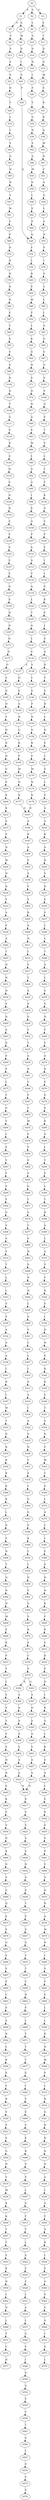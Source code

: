 strict digraph  {
	S0 -> S1 [ label = E ];
	S0 -> S2 [ label = A ];
	S0 -> S3 [ label = G ];
	S1 -> S4 [ label = A ];
	S1 -> S5 [ label = S ];
	S2 -> S6 [ label = L ];
	S3 -> S7 [ label = E ];
	S4 -> S8 [ label = M ];
	S5 -> S9 [ label = C ];
	S6 -> S10 [ label = A ];
	S7 -> S11 [ label = T ];
	S8 -> S12 [ label = D ];
	S9 -> S13 [ label = V ];
	S10 -> S14 [ label = D ];
	S11 -> S15 [ label = D ];
	S12 -> S16 [ label = I ];
	S13 -> S17 [ label = A ];
	S14 -> S18 [ label = N ];
	S15 -> S19 [ label = Q ];
	S16 -> S20 [ label = S ];
	S17 -> S21 [ label = S ];
	S18 -> S22 [ label = I ];
	S19 -> S23 [ label = M ];
	S20 -> S24 [ label = P ];
	S21 -> S25 [ label = D ];
	S22 -> S26 [ label = F ];
	S23 -> S27 [ label = E ];
	S24 -> S28 [ label = Q ];
	S25 -> S29 [ label = T ];
	S26 -> S30 [ label = Y ];
	S27 -> S31 [ label = R ];
	S28 -> S32 [ label = F ];
	S29 -> S33 [ label = I ];
	S30 -> S34 [ label = G ];
	S31 -> S35 [ label = R ];
	S32 -> S36 [ label = L ];
	S33 -> S37 [ label = L ];
	S34 -> S38 [ label = N ];
	S35 -> S39 [ label = Q ];
	S36 -> S40 [ label = R ];
	S37 -> S41 [ label = V ];
	S38 -> S42 [ label = E ];
	S39 -> S43 [ label = M ];
	S40 -> S44 [ label = E ];
	S41 -> S45 [ label = G ];
	S42 -> S46 [ label = A ];
	S43 -> S47 [ label = H ];
	S44 -> S48 [ label = W ];
	S45 -> S49 [ label = H ];
	S46 -> S50 [ label = M ];
	S47 -> S51 [ label = F ];
	S48 -> S52 [ label = P ];
	S49 -> S53 [ label = H ];
	S50 -> S54 [ label = D ];
	S51 -> S55 [ label = A ];
	S52 -> S56 [ label = L ];
	S53 -> S57 [ label = Y ];
	S54 -> S58 [ label = I ];
	S55 -> S59 [ label = S ];
	S56 -> S60 [ label = K ];
	S57 -> S61 [ label = M ];
	S58 -> S62 [ label = S ];
	S59 -> S63 [ label = L ];
	S60 -> S64 [ label = G ];
	S61 -> S65 [ label = S ];
	S62 -> S66 [ label = P ];
	S63 -> S67 [ label = A ];
	S64 -> S68 [ label = H ];
	S65 -> S69 [ label = S ];
	S66 -> S28 [ label = Q ];
	S67 -> S70 [ label = N ];
	S68 -> S71 [ label = S ];
	S69 -> S72 [ label = H ];
	S70 -> S73 [ label = V ];
	S71 -> S74 [ label = Q ];
	S72 -> S75 [ label = H ];
	S73 -> S76 [ label = I ];
	S74 -> S77 [ label = H ];
	S75 -> S78 [ label = H ];
	S76 -> S79 [ label = S ];
	S77 -> S80 [ label = A ];
	S78 -> S81 [ label = D ];
	S79 -> S82 [ label = T ];
	S80 -> S83 [ label = E ];
	S81 -> S84 [ label = H ];
	S82 -> S85 [ label = L ];
	S83 -> S86 [ label = W ];
	S84 -> S87 [ label = E ];
	S85 -> S88 [ label = I ];
	S86 -> S89 [ label = L ];
	S87 -> S90 [ label = Y ];
	S88 -> S91 [ label = A ];
	S89 -> S92 [ label = G ];
	S90 -> S93 [ label = E ];
	S91 -> S94 [ label = G ];
	S92 -> S95 [ label = A ];
	S93 -> S96 [ label = G ];
	S94 -> S97 [ label = G ];
	S95 -> S98 [ label = I ];
	S96 -> S99 [ label = S ];
	S97 -> S100 [ label = G ];
	S98 -> S101 [ label = E ];
	S99 -> S102 [ label = D ];
	S100 -> S103 [ label = P ];
	S101 -> S104 [ label = G ];
	S102 -> S105 [ label = D ];
	S103 -> S106 [ label = P ];
	S104 -> S107 [ label = P ];
	S105 -> S108 [ label = T ];
	S106 -> S109 [ label = A ];
	S107 -> S110 [ label = V ];
	S108 -> S111 [ label = G ];
	S109 -> S112 [ label = P ];
	S110 -> S113 [ label = A ];
	S111 -> S114 [ label = E ];
	S112 -> S115 [ label = T ];
	S113 -> S116 [ label = V ];
	S114 -> S117 [ label = R ];
	S115 -> S118 [ label = V ];
	S116 -> S119 [ label = A ];
	S117 -> S120 [ label = S ];
	S118 -> S121 [ label = L ];
	S119 -> S122 [ label = L ];
	S120 -> S123 [ label = H ];
	S121 -> S124 [ label = T ];
	S122 -> S125 [ label = T ];
	S123 -> S126 [ label = S ];
	S124 -> S127 [ label = Y ];
	S125 -> S128 [ label = G ];
	S126 -> S129 [ label = H ];
	S127 -> S130 [ label = K ];
	S128 -> S131 [ label = L ];
	S129 -> S132 [ label = H ];
	S130 -> S133 [ label = G ];
	S131 -> S134 [ label = V ];
	S132 -> S135 [ label = E ];
	S133 -> S136 [ label = V ];
	S134 -> S137 [ label = A ];
	S134 -> S138 [ label = S ];
	S135 -> S139 [ label = P ];
	S136 -> S140 [ label = P ];
	S137 -> S141 [ label = H ];
	S138 -> S142 [ label = L ];
	S139 -> S143 [ label = S ];
	S140 -> S144 [ label = F ];
	S141 -> S145 [ label = E ];
	S142 -> S146 [ label = E ];
	S143 -> S147 [ label = E ];
	S144 -> S148 [ label = I ];
	S145 -> S149 [ label = A ];
	S146 -> S150 [ label = P ];
	S147 -> S151 [ label = E ];
	S148 -> S152 [ label = L ];
	S149 -> S153 [ label = N ];
	S150 -> S154 [ label = N ];
	S151 -> S155 [ label = D ];
	S152 -> S156 [ label = P ];
	S153 -> S157 [ label = G ];
	S154 -> S158 [ label = G ];
	S155 -> S159 [ label = E ];
	S156 -> S160 [ label = K ];
	S157 -> S161 [ label = K ];
	S158 -> S162 [ label = K ];
	S159 -> S163 [ label = H ];
	S160 -> S164 [ label = V ];
	S161 -> S165 [ label = F ];
	S162 -> S166 [ label = F ];
	S163 -> S167 [ label = H ];
	S164 -> S168 [ label = I ];
	S165 -> S169 [ label = M ];
	S166 -> S170 [ label = M ];
	S167 -> S171 [ label = H ];
	S168 -> S172 [ label = E ];
	S169 -> S173 [ label = N ];
	S170 -> S174 [ label = N ];
	S171 -> S175 [ label = D ];
	S172 -> S176 [ label = A ];
	S173 -> S177 [ label = K ];
	S174 -> S178 [ label = K ];
	S175 -> S179 [ label = G ];
	S176 -> S180 [ label = H ];
	S177 -> S181 [ label = D ];
	S178 -> S181 [ label = D ];
	S179 -> S182 [ label = E ];
	S180 -> S183 [ label = Y ];
	S181 -> S184 [ label = A ];
	S182 -> S185 [ label = D ];
	S183 -> S186 [ label = S ];
	S184 -> S187 [ label = R ];
	S185 -> S188 [ label = H ];
	S186 -> S189 [ label = R ];
	S187 -> S190 [ label = A ];
	S188 -> S191 [ label = Y ];
	S189 -> S192 [ label = L ];
	S190 -> S193 [ label = P ];
	S191 -> S194 [ label = H ];
	S192 -> S195 [ label = D ];
	S193 -> S196 [ label = A ];
	S194 -> S197 [ label = D ];
	S195 -> S198 [ label = E ];
	S196 -> S199 [ label = V ];
	S197 -> S200 [ label = H ];
	S198 -> S201 [ label = L ];
	S199 -> S202 [ label = E ];
	S200 -> S203 [ label = G ];
	S201 -> S204 [ label = S ];
	S202 -> S205 [ label = R ];
	S203 -> S206 [ label = E ];
	S204 -> S207 [ label = L ];
	S205 -> S208 [ label = A ];
	S206 -> S209 [ label = K ];
	S207 -> S210 [ label = V ];
	S208 -> S211 [ label = N ];
	S209 -> S212 [ label = K ];
	S210 -> S213 [ label = G ];
	S211 -> S214 [ label = I ];
	S212 -> S215 [ label = E ];
	S213 -> S216 [ label = G ];
	S214 -> S217 [ label = F ];
	S215 -> S218 [ label = S ];
	S216 -> S219 [ label = K ];
	S217 -> S220 [ label = T ];
	S218 -> S221 [ label = N ];
	S219 -> S222 [ label = A ];
	S220 -> S223 [ label = A ];
	S221 -> S224 [ label = W ];
	S222 -> S225 [ label = R ];
	S223 -> S226 [ label = E ];
	S224 -> S227 [ label = H ];
	S225 -> S228 [ label = V ];
	S226 -> S229 [ label = G ];
	S227 -> S230 [ label = D ];
	S228 -> S231 [ label = D ];
	S229 -> S232 [ label = T ];
	S230 -> S233 [ label = V ];
	S231 -> S234 [ label = E ];
	S232 -> S235 [ label = T ];
	S233 -> S236 [ label = A ];
	S234 -> S237 [ label = V ];
	S235 -> S238 [ label = A ];
	S236 -> S239 [ label = P ];
	S237 -> S240 [ label = L ];
	S238 -> S241 [ label = N ];
	S239 -> S242 [ label = A ];
	S240 -> S243 [ label = L ];
	S241 -> S244 [ label = Y ];
	S242 -> S245 [ label = T ];
	S243 -> S246 [ label = T ];
	S244 -> S247 [ label = F ];
	S245 -> S248 [ label = H ];
	S246 -> S249 [ label = A ];
	S247 -> S250 [ label = T ];
	S248 -> S251 [ label = N ];
	S249 -> S252 [ label = L ];
	S250 -> S253 [ label = M ];
	S251 -> S254 [ label = H ];
	S252 -> S255 [ label = S ];
	S253 -> S256 [ label = F ];
	S254 -> S257 [ label = S ];
	S255 -> S258 [ label = G ];
	S256 -> S259 [ label = F ];
	S257 -> S260 [ label = D ];
	S258 -> S261 [ label = N ];
	S259 -> S262 [ label = G ];
	S260 -> S263 [ label = S ];
	S261 -> S264 [ label = Y ];
	S262 -> S265 [ label = G ];
	S263 -> S266 [ label = D ];
	S264 -> S267 [ label = F ];
	S265 -> S268 [ label = G ];
	S266 -> S269 [ label = P ];
	S267 -> S270 [ label = A ];
	S268 -> S271 [ label = I ];
	S269 -> S272 [ label = E ];
	S270 -> S273 [ label = D ];
	S271 -> S274 [ label = G ];
	S272 -> S275 [ label = L ];
	S273 -> S276 [ label = E ];
	S274 -> S277 [ label = C ];
	S275 -> S278 [ label = C ];
	S276 -> S279 [ label = G ];
	S277 -> S280 [ label = S ];
	S278 -> S281 [ label = G ];
	S279 -> S282 [ label = E ];
	S280 -> S283 [ label = H ];
	S281 -> S284 [ label = Y ];
	S282 -> S285 [ label = R ];
	S283 -> S286 [ label = S ];
	S284 -> S287 [ label = L ];
	S285 -> S288 [ label = A ];
	S286 -> S289 [ label = N ];
	S287 -> S290 [ label = E ];
	S288 -> S291 [ label = I ];
	S289 -> S292 [ label = H ];
	S290 -> S293 [ label = Y ];
	S291 -> S294 [ label = T ];
	S292 -> S295 [ label = L ];
	S293 -> S296 [ label = F ];
	S294 -> S297 [ label = E ];
	S295 -> S298 [ label = G ];
	S296 -> S299 [ label = V ];
	S297 -> S300 [ label = L ];
	S298 -> S301 [ label = V ];
	S299 -> S302 [ label = F ];
	S300 -> S303 [ label = T ];
	S301 -> S304 [ label = C ];
	S302 -> S305 [ label = G ];
	S303 -> S306 [ label = R ];
	S304 -> S307 [ label = L ];
	S305 -> S308 [ label = V ];
	S306 -> S309 [ label = A ];
	S307 -> S310 [ label = I ];
	S308 -> S311 [ label = A ];
	S309 -> S312 [ label = L ];
	S310 -> S313 [ label = A ];
	S311 -> S314 [ label = V ];
	S312 -> S315 [ label = A ];
	S313 -> S316 [ label = A ];
	S314 -> S317 [ label = T ];
	S315 -> S318 [ label = P ];
	S316 -> S319 [ label = I ];
	S317 -> S320 [ label = L ];
	S318 -> S321 [ label = Y ];
	S319 -> S322 [ label = A ];
	S320 -> S323 [ label = L ];
	S321 -> S324 [ label = R ];
	S322 -> S325 [ label = S ];
	S323 -> S326 [ label = V ];
	S324 -> S327 [ label = V ];
	S325 -> S328 [ label = D ];
	S326 -> S329 [ label = V ];
	S327 -> S330 [ label = I ];
	S328 -> S331 [ label = V ];
	S329 -> S332 [ label = A ];
	S330 -> S333 [ label = D ];
	S331 -> S334 [ label = A ];
	S332 -> S335 [ label = A ];
	S333 -> S336 [ label = N ];
	S334 -> S337 [ label = T ];
	S335 -> S338 [ label = A ];
	S336 -> S339 [ label = E ];
	S337 -> S340 [ label = G ];
	S338 -> S341 [ label = I ];
	S339 -> S342 [ label = K ];
	S340 -> S343 [ label = G ];
	S341 -> S344 [ label = R ];
	S342 -> S345 [ label = K ];
	S343 -> S346 [ label = E ];
	S344 -> S347 [ label = I ];
	S345 -> S348 [ label = V ];
	S346 -> S349 [ label = K ];
	S347 -> S350 [ label = W ];
	S348 -> S351 [ label = T ];
	S349 -> S352 [ label = L ];
	S350 -> S353 [ label = T ];
	S351 -> S354 [ label = G ];
	S352 -> S355 [ label = I ];
	S353 -> S356 [ label = D ];
	S354 -> S357 [ label = N ];
	S355 -> S358 [ label = D ];
	S356 -> S359 [ label = R ];
	S357 -> S360 [ label = P ];
	S358 -> S361 [ label = V ];
	S359 -> S362 [ label = K ];
	S360 -> S363 [ label = W ];
	S361 -> S364 [ label = G ];
	S362 -> S365 [ label = K ];
	S363 -> S366 [ label = C ];
	S364 -> S367 [ label = V ];
	S365 -> S368 [ label = K ];
	S366 -> S369 [ label = F ];
	S367 -> S370 [ label = K ];
	S368 -> S371 [ label = R ];
	S369 -> S372 [ label = L ];
	S370 -> S373 [ label = S ];
	S371 -> S374 [ label = L ];
	S372 -> S375 [ label = A ];
	S373 -> S376 [ label = C ];
	S374 -> S377 [ label = R ];
	S375 -> S378 [ label = C ];
	S376 -> S379 [ label = P ];
	S377 -> S380 [ label = E ];
	S378 -> S381 [ label = I ];
	S379 -> S382 [ label = R ];
	S379 -> S383 [ label = G ];
	S380 -> S384 [ label = N ];
	S381 -> S385 [ label = E ];
	S382 -> S386 [ label = A ];
	S383 -> S387 [ label = A ];
	S384 -> S388 [ label = T ];
	S385 -> S389 [ label = S ];
	S386 -> S390 [ label = D ];
	S387 -> S391 [ label = D ];
	S388 -> S392 [ label = Q ];
	S389 -> S393 [ label = D ];
	S390 -> S394 [ label = S ];
	S391 -> S395 [ label = S ];
	S392 -> S396 [ label = N ];
	S393 -> S397 [ label = N ];
	S394 -> S398 [ label = A ];
	S395 -> S399 [ label = A ];
	S396 -> S400 [ label = H ];
	S397 -> S401 [ label = K ];
	S398 -> S402 [ label = V ];
	S399 -> S403 [ label = V ];
	S400 -> S404 [ label = M ];
	S401 -> S405 [ label = F ];
	S402 -> S406 [ label = A ];
	S403 -> S407 [ label = A ];
	S404 -> S408 [ label = E ];
	S405 -> S409 [ label = K ];
	S406 -> S410 [ label = A ];
	S407 -> S411 [ label = A ];
	S408 -> S412 [ label = K ];
	S409 -> S413 [ label = V ];
	S410 -> S414 [ label = N ];
	S411 -> S414 [ label = N ];
	S412 -> S415 [ label = P ];
	S413 -> S416 [ label = R ];
	S414 -> S417 [ label = D ];
	S415 -> S418 [ label = Y ];
	S416 -> S419 [ label = E ];
	S417 -> S420 [ label = Y ];
	S418 -> S421 [ label = L ];
	S419 -> S422 [ label = D ];
	S420 -> S423 [ label = V ];
	S421 -> S424 [ label = Y ];
	S422 -> S425 [ label = I ];
	S423 -> S426 [ label = A ];
	S424 -> S427 [ label = V ];
	S425 -> S428 [ label = K ];
	S426 -> S429 [ label = S ];
	S427 -> S430 [ label = T ];
	S428 -> S431 [ label = A ];
	S429 -> S432 [ label = H ];
	S430 -> S433 [ label = V ];
	S431 -> S434 [ label = L ];
	S432 -> S435 [ label = A ];
	S433 -> S436 [ label = E ];
	S434 -> S437 [ label = K ];
	S435 -> S438 [ label = P ];
	S436 -> S439 [ label = N ];
	S437 -> S440 [ label = E ];
	S438 -> S441 [ label = T ];
	S439 -> S442 [ label = D ];
	S440 -> S443 [ label = A ];
	S441 -> S444 [ label = P ];
	S442 -> S445 [ label = E ];
	S443 -> S446 [ label = L ];
	S444 -> S447 [ label = S ];
	S445 -> S448 [ label = K ];
	S446 -> S449 [ label = E ];
	S447 -> S450 [ label = Q ];
	S448 -> S451 [ label = E ];
	S449 -> S452 [ label = R ];
	S450 -> S453 [ label = T ];
	S451 -> S454 [ label = S ];
	S452 -> S455 [ label = S ];
	S453 -> S456 [ label = T ];
	S454 -> S457 [ label = D ];
	S455 -> S458 [ label = V ];
	S456 -> S459 [ label = V ];
	S457 -> S460 [ label = K ];
	S458 -> S461 [ label = P ];
	S459 -> S462 [ label = H ];
	S460 -> S463 [ label = D ];
	S461 -> S464 [ label = V ];
	S462 -> S465 [ label = P ];
	S463 -> S466 [ label = S ];
	S464 -> S467 [ label = G ];
	S465 -> S468 [ label = L ];
	S466 -> S469 [ label = G ];
	S467 -> S470 [ label = D ];
	S468 -> S471 [ label = T ];
	S469 -> S472 [ label = Q ];
	S470 -> S473 [ label = R ];
	S471 -> S474 [ label = T ];
	S472 -> S475 [ label = E ];
	S473 -> S476 [ label = A ];
	S474 -> S477 [ label = T ];
	S475 -> S478 [ label = E ];
	S476 -> S479 [ label = M ];
	S477 -> S480 [ label = G ];
	S478 -> S481 [ label = G ];
	S479 -> S482 [ label = R ];
	S480 -> S483 [ label = I ];
	S481 -> S484 [ label = S ];
	S482 -> S485 [ label = I ];
	S483 -> S486 [ label = V ];
	S484 -> S487 [ label = E ];
	S485 -> S488 [ label = S ];
	S486 -> S489 [ label = E ];
	S487 -> S490 [ label = P ];
	S488 -> S491 [ label = P ];
	S489 -> S492 [ label = V ];
	S490 -> S493 [ label = C ];
	S491 -> S494 [ label = E ];
	S492 -> S495 [ label = K ];
	S493 -> S496 [ label = E ];
	S494 -> S497 [ label = L ];
	S495 -> S498 [ label = R ];
	S496 -> S499 [ label = S ];
	S497 -> S500 [ label = L ];
	S498 -> S501 [ label = P ];
	S499 -> S502 [ label = R ];
	S500 -> S503 [ label = K ];
	S501 -> S504 [ label = P ];
	S502 -> S505 [ label = L ];
	S503 -> S506 [ label = H ];
	S504 -> S507 [ label = L ];
	S505 -> S508 [ label = K ];
	S506 -> S509 [ label = W ];
	S507 -> S510 [ label = G ];
	S508 -> S511 [ label = E ];
	S509 -> S512 [ label = P ];
	S510 -> S513 [ label = F ];
	S511 -> S514 [ label = Y ];
	S512 -> S515 [ label = L ];
	S513 -> S516 [ label = Y ];
	S514 -> S517 [ label = R ];
	S515 -> S518 [ label = R ];
	S516 -> S519 [ label = L ];
	S517 -> S520 [ label = V ];
	S518 -> S521 [ label = G ];
	S519 -> S522 [ label = G ];
	S520 -> S523 [ label = S ];
	S521 -> S524 [ label = H ];
	S522 -> S525 [ label = F ];
	S523 -> S526 [ label = S ];
	S524 -> S527 [ label = R ];
	S525 -> S528 [ label = F ];
	S526 -> S529 [ label = G ];
	S527 -> S530 [ label = R ];
	S528 -> S531 [ label = L ];
	S529 -> S532 [ label = H ];
	S530 -> S533 [ label = H ];
	S531 -> S534 [ label = A ];
	S532 -> S535 [ label = V ];
	S533 -> S536 [ label = A ];
	S534 -> S537 [ label = L ];
	S535 -> S538 [ label = M ];
	S536 -> S539 [ label = L ];
	S537 -> S540 [ label = G ];
	S538 -> S541 [ label = K ];
	S539 -> S542 [ label = A ];
	S540 -> S543 [ label = V ];
	S541 -> S544 [ label = K ];
	S542 -> S545 [ label = Y ];
	S543 -> S546 [ label = I ];
	S544 -> S547 [ label = T ];
	S545 -> S548 [ label = A ];
	S546 -> S549 [ label = G ];
	S547 -> S550 [ label = T ];
	S548 -> S551 [ label = R ];
	S549 -> S552 [ label = G ];
	S550 -> S553 [ label = F ];
	S551 -> S554 [ label = L ];
	S552 -> S555 [ label = V ];
	S553 -> S556 [ label = K ];
	S554 -> S557 [ label = E ];
	S555 -> S558 [ label = C ];
	S556 -> S559 [ label = N ];
	S557 -> S560 [ label = G ];
	S558 -> S561 [ label = T ];
	S559 -> S562 [ label = L ];
	S560 -> S563 [ label = P ];
	S561 -> S564 [ label = G ];
	S562 -> S565 [ label = N ];
	S563 -> S566 [ label = V ];
	S564 -> S567 [ label = L ];
	S565 -> S568 [ label = L ];
	S566 -> S569 [ label = G ];
	S567 -> S570 [ label = G ];
	S568 -> S571 [ label = Y ];
	S569 -> S572 [ label = I ];
	S570 -> S573 [ label = F ];
	S571 -> S574 [ label = C ];
	S572 -> S575 [ label = A ];
	S573 -> S576 [ label = S ];
	S574 -> S577 [ label = D ];
	S575 -> S578 [ label = L ];
}
